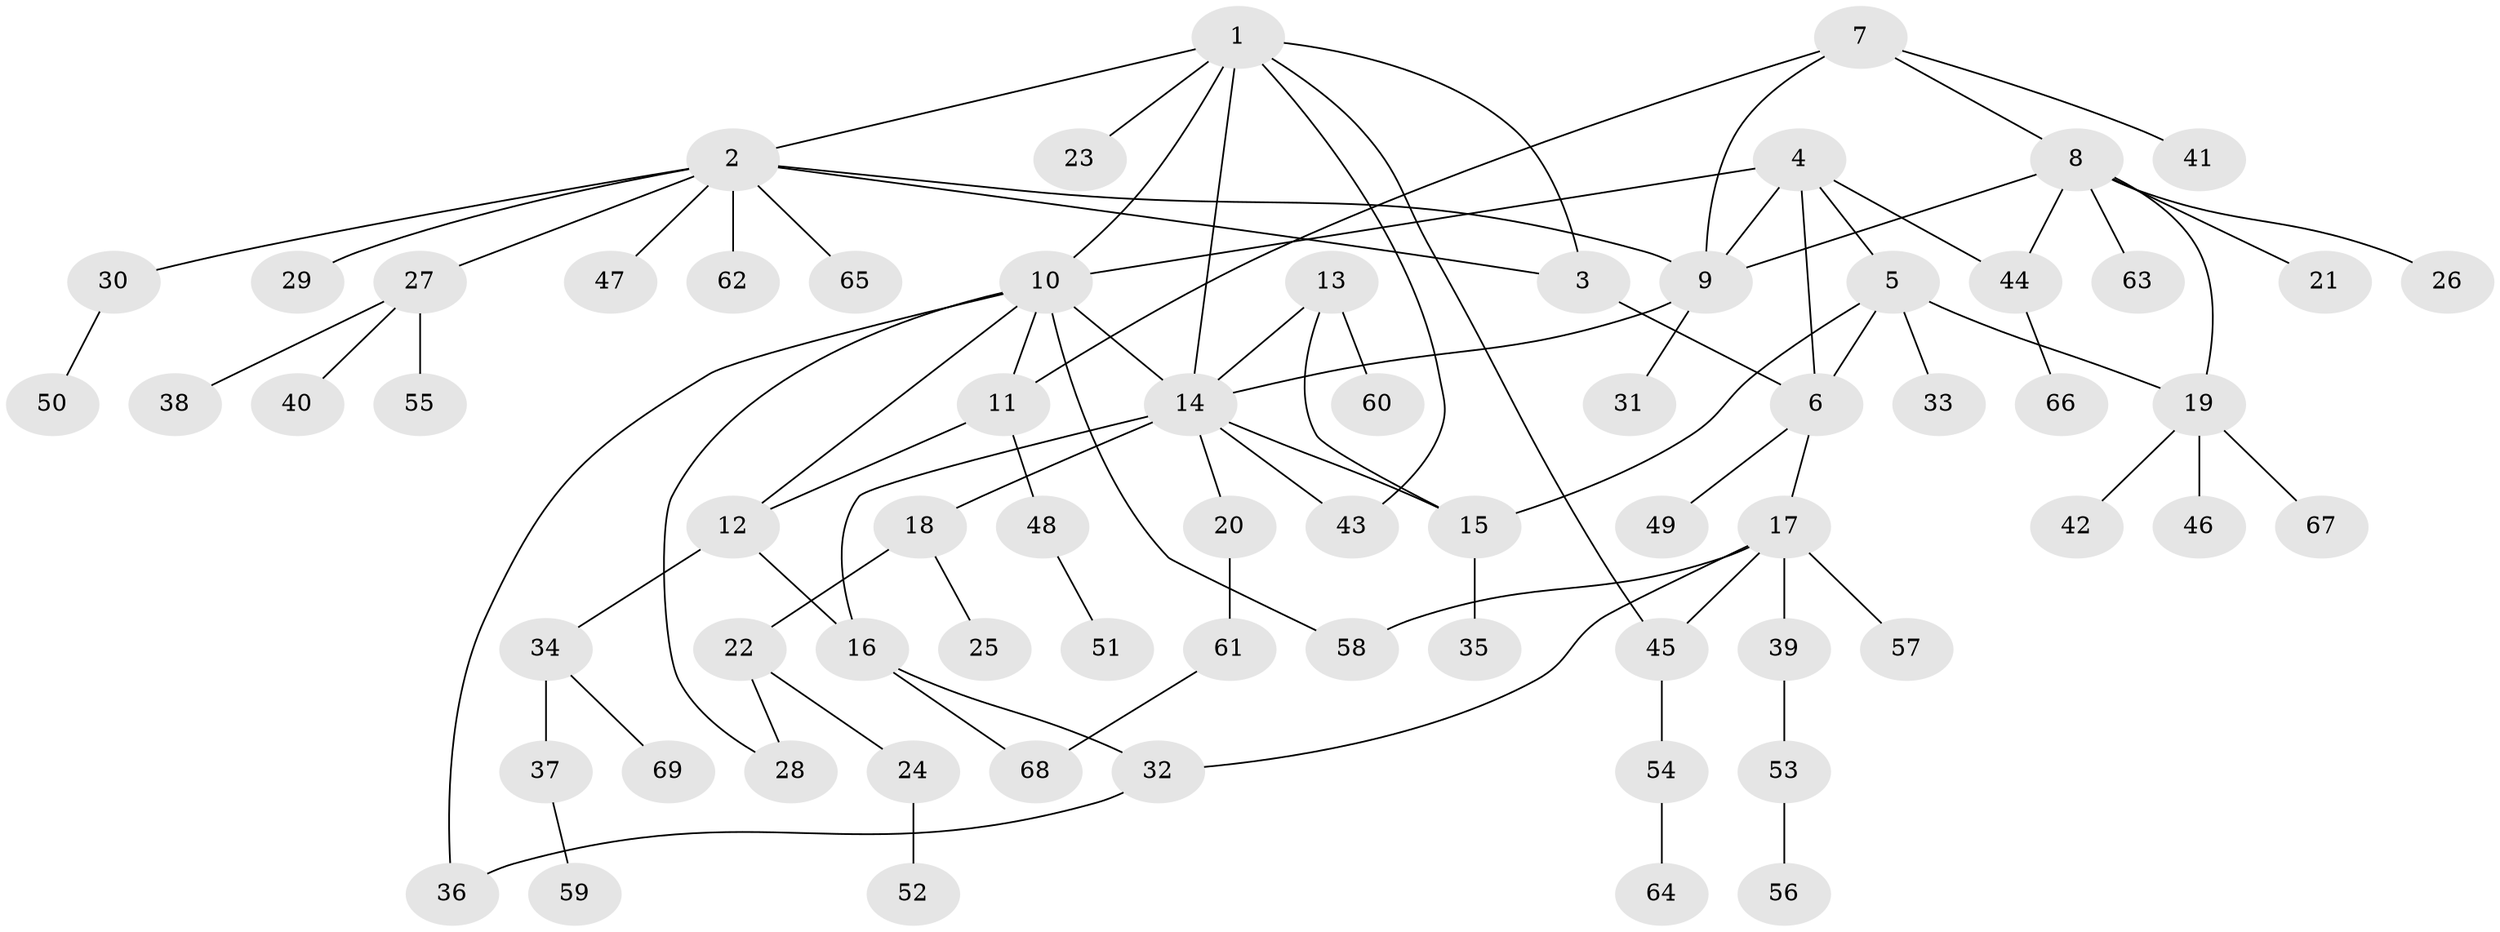 // Generated by graph-tools (version 1.1) at 2025/37/03/09/25 02:37:30]
// undirected, 69 vertices, 89 edges
graph export_dot {
graph [start="1"]
  node [color=gray90,style=filled];
  1;
  2;
  3;
  4;
  5;
  6;
  7;
  8;
  9;
  10;
  11;
  12;
  13;
  14;
  15;
  16;
  17;
  18;
  19;
  20;
  21;
  22;
  23;
  24;
  25;
  26;
  27;
  28;
  29;
  30;
  31;
  32;
  33;
  34;
  35;
  36;
  37;
  38;
  39;
  40;
  41;
  42;
  43;
  44;
  45;
  46;
  47;
  48;
  49;
  50;
  51;
  52;
  53;
  54;
  55;
  56;
  57;
  58;
  59;
  60;
  61;
  62;
  63;
  64;
  65;
  66;
  67;
  68;
  69;
  1 -- 2;
  1 -- 3;
  1 -- 10;
  1 -- 14;
  1 -- 23;
  1 -- 43;
  1 -- 45;
  2 -- 3;
  2 -- 9;
  2 -- 27;
  2 -- 29;
  2 -- 30;
  2 -- 47;
  2 -- 62;
  2 -- 65;
  3 -- 6;
  4 -- 5;
  4 -- 6;
  4 -- 9;
  4 -- 10;
  4 -- 44;
  5 -- 6;
  5 -- 15;
  5 -- 19;
  5 -- 33;
  6 -- 17;
  6 -- 49;
  7 -- 8;
  7 -- 9;
  7 -- 11;
  7 -- 41;
  8 -- 9;
  8 -- 19;
  8 -- 21;
  8 -- 26;
  8 -- 44;
  8 -- 63;
  9 -- 14;
  9 -- 31;
  10 -- 11;
  10 -- 12;
  10 -- 14;
  10 -- 28;
  10 -- 36;
  10 -- 58;
  11 -- 12;
  11 -- 48;
  12 -- 16;
  12 -- 34;
  13 -- 14;
  13 -- 15;
  13 -- 60;
  14 -- 15;
  14 -- 16;
  14 -- 18;
  14 -- 20;
  14 -- 43;
  15 -- 35;
  16 -- 32;
  16 -- 68;
  17 -- 32;
  17 -- 39;
  17 -- 45;
  17 -- 57;
  17 -- 58;
  18 -- 22;
  18 -- 25;
  19 -- 42;
  19 -- 46;
  19 -- 67;
  20 -- 61;
  22 -- 24;
  22 -- 28;
  24 -- 52;
  27 -- 38;
  27 -- 40;
  27 -- 55;
  30 -- 50;
  32 -- 36;
  34 -- 37;
  34 -- 69;
  37 -- 59;
  39 -- 53;
  44 -- 66;
  45 -- 54;
  48 -- 51;
  53 -- 56;
  54 -- 64;
  61 -- 68;
}
